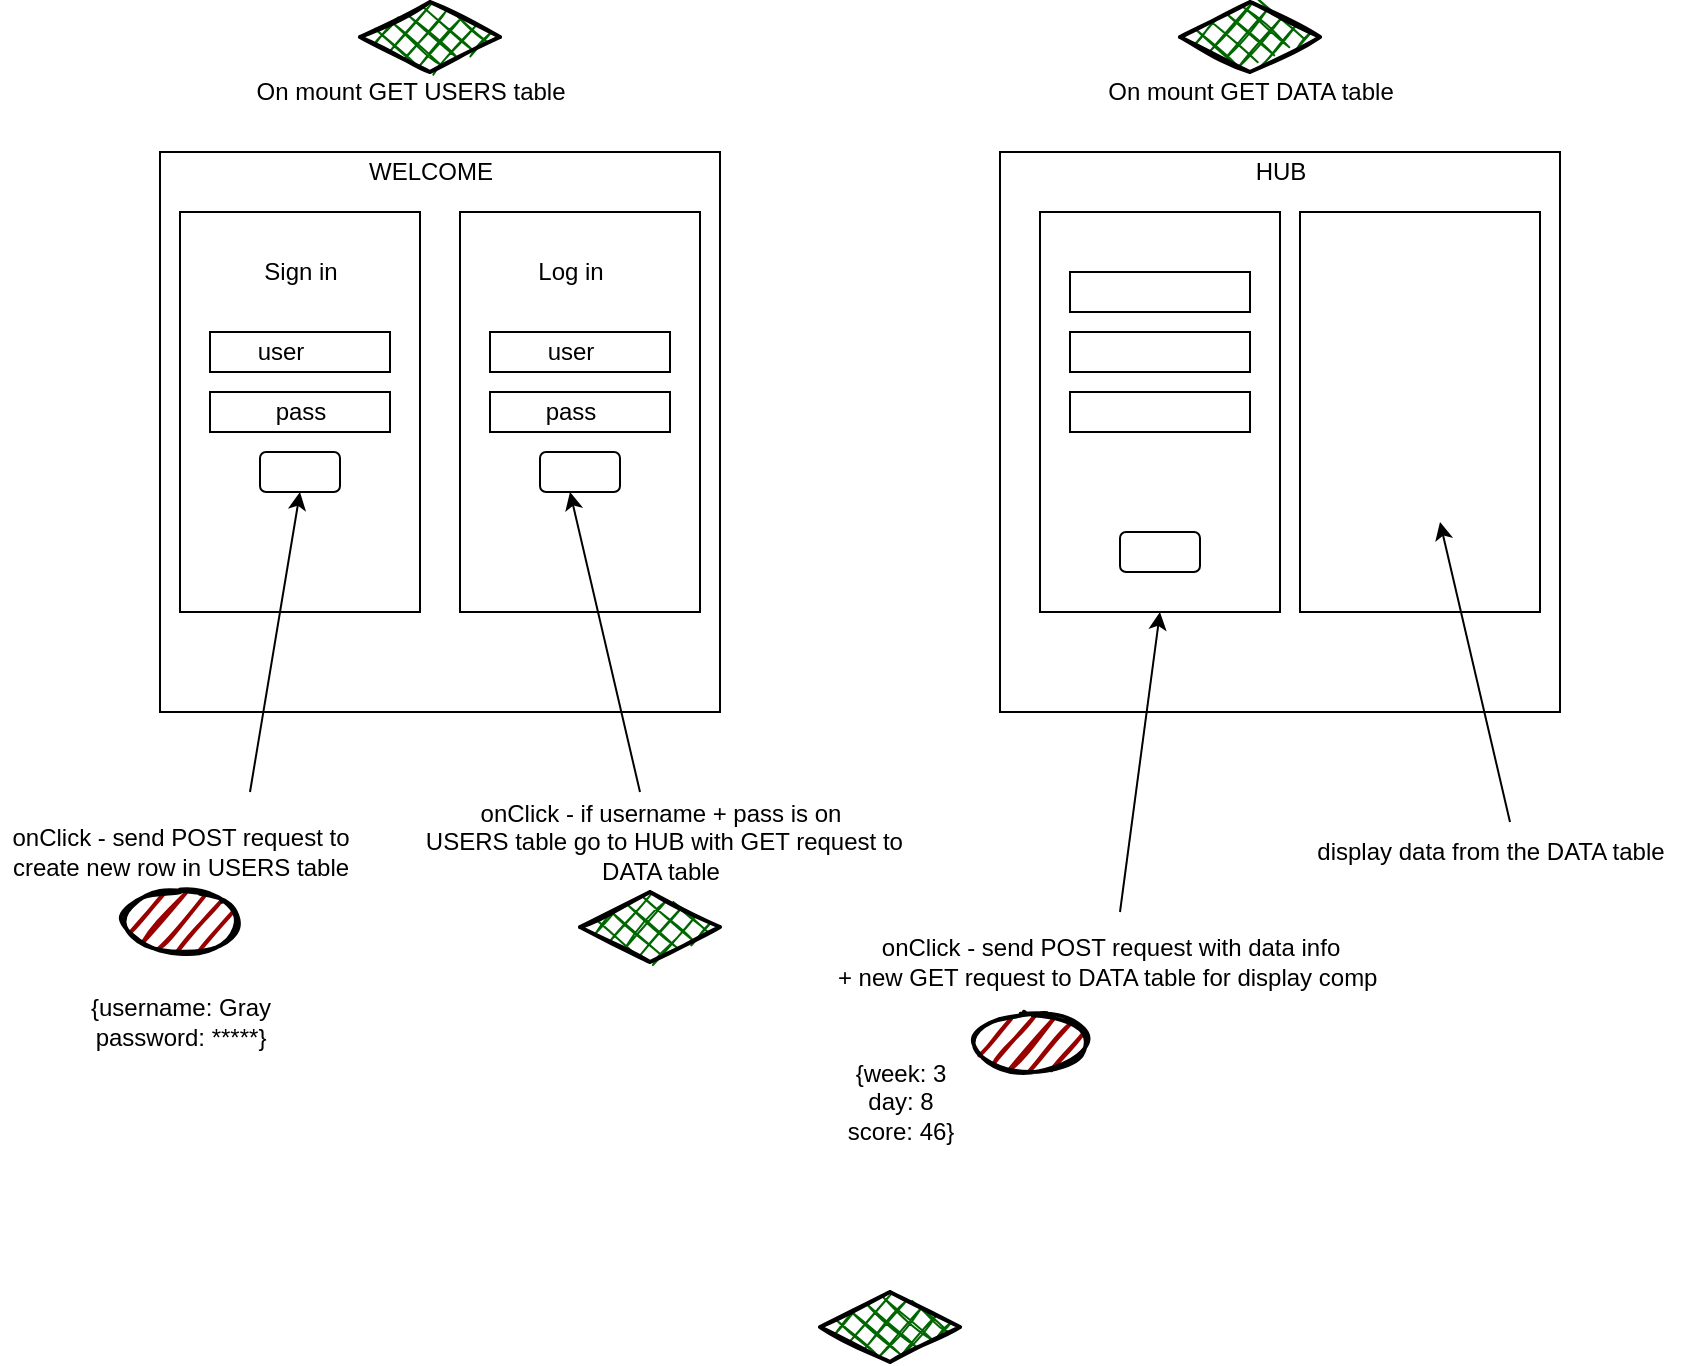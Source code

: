 <mxfile>
    <diagram id="ifP8wP84b5TffOVJXFP8" name="Page-1">
        <mxGraphModel dx="1941" dy="491" grid="1" gridSize="10" guides="1" tooltips="1" connect="1" arrows="1" fold="1" page="1" pageScale="1" pageWidth="827" pageHeight="1169" math="0" shadow="0">
            <root>
                <mxCell id="0"/>
                <mxCell id="1" parent="0"/>
                <mxCell id="7" value="" style="whiteSpace=wrap;html=1;aspect=fixed;" vertex="1" parent="1">
                    <mxGeometry x="60" y="110" width="280" height="280" as="geometry"/>
                </mxCell>
                <mxCell id="8" value="" style="whiteSpace=wrap;html=1;aspect=fixed;" vertex="1" parent="1">
                    <mxGeometry x="480" y="110" width="280" height="280" as="geometry"/>
                </mxCell>
                <mxCell id="9" value="" style="rounded=0;whiteSpace=wrap;html=1;" vertex="1" parent="1">
                    <mxGeometry x="70" y="140" width="120" height="200" as="geometry"/>
                </mxCell>
                <mxCell id="10" value="" style="rounded=0;whiteSpace=wrap;html=1;" vertex="1" parent="1">
                    <mxGeometry x="210" y="140" width="120" height="200" as="geometry"/>
                </mxCell>
                <mxCell id="11" value="" style="rounded=0;whiteSpace=wrap;html=1;" vertex="1" parent="1">
                    <mxGeometry x="500" y="140" width="120" height="200" as="geometry"/>
                </mxCell>
                <mxCell id="12" value="" style="rounded=0;whiteSpace=wrap;html=1;" vertex="1" parent="1">
                    <mxGeometry x="630" y="140" width="120" height="200" as="geometry"/>
                </mxCell>
                <mxCell id="13" value="On mount GET USERS table" style="text;html=1;align=center;verticalAlign=middle;resizable=0;points=[];autosize=1;strokeColor=none;fillColor=none;" vertex="1" parent="1">
                    <mxGeometry x="100" y="70" width="170" height="20" as="geometry"/>
                </mxCell>
                <mxCell id="14" value="On mount GET DATA table" style="text;html=1;align=center;verticalAlign=middle;resizable=0;points=[];autosize=1;strokeColor=none;fillColor=none;" vertex="1" parent="1">
                    <mxGeometry x="525" y="70" width="160" height="20" as="geometry"/>
                </mxCell>
                <mxCell id="15" value="WELCOME" style="text;html=1;align=center;verticalAlign=middle;resizable=0;points=[];autosize=1;strokeColor=none;fillColor=none;" vertex="1" parent="1">
                    <mxGeometry x="155" y="110" width="80" height="20" as="geometry"/>
                </mxCell>
                <mxCell id="16" value="HUB" style="text;html=1;align=center;verticalAlign=middle;resizable=0;points=[];autosize=1;strokeColor=none;fillColor=none;" vertex="1" parent="1">
                    <mxGeometry x="600" y="110" width="40" height="20" as="geometry"/>
                </mxCell>
                <mxCell id="17" value="" style="rounded=0;whiteSpace=wrap;html=1;" vertex="1" parent="1">
                    <mxGeometry x="85" y="200" width="90" height="20" as="geometry"/>
                </mxCell>
                <mxCell id="18" value="" style="rounded=0;whiteSpace=wrap;html=1;" vertex="1" parent="1">
                    <mxGeometry x="85" y="230" width="90" height="20" as="geometry"/>
                </mxCell>
                <mxCell id="19" value="" style="rounded=0;whiteSpace=wrap;html=1;" vertex="1" parent="1">
                    <mxGeometry x="225" y="200" width="90" height="20" as="geometry"/>
                </mxCell>
                <mxCell id="20" value="" style="rounded=0;whiteSpace=wrap;html=1;" vertex="1" parent="1">
                    <mxGeometry x="225" y="230" width="90" height="20" as="geometry"/>
                </mxCell>
                <mxCell id="21" value="Sign in" style="text;html=1;align=center;verticalAlign=middle;resizable=0;points=[];autosize=1;strokeColor=none;fillColor=none;" vertex="1" parent="1">
                    <mxGeometry x="105" y="160" width="50" height="20" as="geometry"/>
                </mxCell>
                <mxCell id="22" value="Log in" style="text;html=1;align=center;verticalAlign=middle;resizable=0;points=[];autosize=1;strokeColor=none;fillColor=none;" vertex="1" parent="1">
                    <mxGeometry x="240" y="160" width="50" height="20" as="geometry"/>
                </mxCell>
                <mxCell id="23" value="" style="rounded=1;whiteSpace=wrap;html=1;" vertex="1" parent="1">
                    <mxGeometry x="110" y="260" width="40" height="20" as="geometry"/>
                </mxCell>
                <mxCell id="24" value="" style="rounded=1;whiteSpace=wrap;html=1;" vertex="1" parent="1">
                    <mxGeometry x="250" y="260" width="40" height="20" as="geometry"/>
                </mxCell>
                <mxCell id="25" value="" style="endArrow=classic;html=1;entryX=0.5;entryY=1;entryDx=0;entryDy=0;" edge="1" parent="1" target="23">
                    <mxGeometry width="50" height="50" relative="1" as="geometry">
                        <mxPoint x="105" y="430" as="sourcePoint"/>
                        <mxPoint x="155" y="380" as="targetPoint"/>
                    </mxGeometry>
                </mxCell>
                <mxCell id="26" value="onClick - send POST request to&lt;br&gt;create new row in USERS table" style="text;html=1;align=center;verticalAlign=middle;resizable=0;points=[];autosize=1;strokeColor=none;fillColor=none;" vertex="1" parent="1">
                    <mxGeometry x="-20" y="445" width="180" height="30" as="geometry"/>
                </mxCell>
                <mxCell id="27" value="onClick - if username + pass is on&lt;br&gt;&amp;nbsp;USERS table go to HUB with GET request to&lt;br&gt;DATA table" style="text;html=1;align=center;verticalAlign=middle;resizable=0;points=[];autosize=1;strokeColor=none;fillColor=none;" vertex="1" parent="1">
                    <mxGeometry x="180" y="430" width="260" height="50" as="geometry"/>
                </mxCell>
                <mxCell id="28" value="" style="endArrow=classic;html=1;entryX=0.5;entryY=1;entryDx=0;entryDy=0;" edge="1" parent="1">
                    <mxGeometry width="50" height="50" relative="1" as="geometry">
                        <mxPoint x="300" y="430" as="sourcePoint"/>
                        <mxPoint x="265" y="280" as="targetPoint"/>
                    </mxGeometry>
                </mxCell>
                <mxCell id="29" value="user" style="text;html=1;align=center;verticalAlign=middle;resizable=0;points=[];autosize=1;strokeColor=none;fillColor=none;" vertex="1" parent="1">
                    <mxGeometry x="245" y="200" width="40" height="20" as="geometry"/>
                </mxCell>
                <mxCell id="30" value="user" style="text;html=1;align=center;verticalAlign=middle;resizable=0;points=[];autosize=1;strokeColor=none;fillColor=none;" vertex="1" parent="1">
                    <mxGeometry x="100" y="200" width="40" height="20" as="geometry"/>
                </mxCell>
                <mxCell id="31" value="pass" style="text;html=1;align=center;verticalAlign=middle;resizable=0;points=[];autosize=1;strokeColor=none;fillColor=none;" vertex="1" parent="1">
                    <mxGeometry x="245" y="230" width="40" height="20" as="geometry"/>
                </mxCell>
                <mxCell id="32" value="pass" style="text;html=1;align=center;verticalAlign=middle;resizable=0;points=[];autosize=1;strokeColor=none;fillColor=none;" vertex="1" parent="1">
                    <mxGeometry x="110" y="230" width="40" height="20" as="geometry"/>
                </mxCell>
                <mxCell id="33" value="" style="endArrow=classic;html=1;entryX=0.5;entryY=1;entryDx=0;entryDy=0;" edge="1" parent="1">
                    <mxGeometry width="50" height="50" relative="1" as="geometry">
                        <mxPoint x="540" y="490" as="sourcePoint"/>
                        <mxPoint x="560" y="340" as="targetPoint"/>
                    </mxGeometry>
                </mxCell>
                <mxCell id="34" value="" style="rounded=1;whiteSpace=wrap;html=1;" vertex="1" parent="1">
                    <mxGeometry x="540" y="300" width="40" height="20" as="geometry"/>
                </mxCell>
                <mxCell id="35" value="" style="rounded=0;whiteSpace=wrap;html=1;" vertex="1" parent="1">
                    <mxGeometry x="515" y="170" width="90" height="20" as="geometry"/>
                </mxCell>
                <mxCell id="36" value="" style="rounded=0;whiteSpace=wrap;html=1;" vertex="1" parent="1">
                    <mxGeometry x="515" y="200" width="90" height="20" as="geometry"/>
                </mxCell>
                <mxCell id="37" value="" style="rounded=0;whiteSpace=wrap;html=1;" vertex="1" parent="1">
                    <mxGeometry x="515" y="230" width="90" height="20" as="geometry"/>
                </mxCell>
                <mxCell id="38" value="onClick - send POST request with data info&lt;br&gt;+ new GET request to DATA table for display comp&amp;nbsp;" style="text;html=1;align=center;verticalAlign=middle;resizable=0;points=[];autosize=1;strokeColor=none;fillColor=none;" vertex="1" parent="1">
                    <mxGeometry x="390" y="500" width="290" height="30" as="geometry"/>
                </mxCell>
                <mxCell id="39" value="" style="endArrow=classic;html=1;entryX=0.5;entryY=1;entryDx=0;entryDy=0;" edge="1" parent="1">
                    <mxGeometry width="50" height="50" relative="1" as="geometry">
                        <mxPoint x="735" y="445" as="sourcePoint"/>
                        <mxPoint x="700" y="295" as="targetPoint"/>
                    </mxGeometry>
                </mxCell>
                <mxCell id="40" value="display data from the DATA table" style="text;html=1;align=center;verticalAlign=middle;resizable=0;points=[];autosize=1;strokeColor=none;fillColor=none;" vertex="1" parent="1">
                    <mxGeometry x="630" y="450" width="190" height="20" as="geometry"/>
                </mxCell>
                <mxCell id="41" value="" style="ellipse;whiteSpace=wrap;html=1;strokeWidth=2;fillWeight=2;hachureGap=8;fillColor=#990000;fillStyle=dots;sketch=1;" vertex="1" parent="1">
                    <mxGeometry x="40" y="480" width="60" height="30" as="geometry"/>
                </mxCell>
                <mxCell id="42" value="" style="ellipse;whiteSpace=wrap;html=1;strokeWidth=2;fillWeight=2;hachureGap=8;fillColor=#990000;fillStyle=dots;sketch=1;" vertex="1" parent="1">
                    <mxGeometry x="465" y="540" width="60" height="30" as="geometry"/>
                </mxCell>
                <mxCell id="43" value="" style="rhombus;whiteSpace=wrap;html=1;strokeWidth=2;fillWeight=-1;hachureGap=8;fillStyle=cross-hatch;fillColor=#006600;sketch=1;" vertex="1" parent="1">
                    <mxGeometry x="160" y="35" width="70" height="35" as="geometry"/>
                </mxCell>
                <mxCell id="44" value="" style="rhombus;whiteSpace=wrap;html=1;strokeWidth=2;fillWeight=-1;hachureGap=8;fillStyle=cross-hatch;fillColor=#006600;sketch=1;" vertex="1" parent="1">
                    <mxGeometry x="570" y="35" width="70" height="35" as="geometry"/>
                </mxCell>
                <mxCell id="45" value="" style="rhombus;whiteSpace=wrap;html=1;strokeWidth=2;fillWeight=-1;hachureGap=8;fillStyle=cross-hatch;fillColor=#006600;sketch=1;" vertex="1" parent="1">
                    <mxGeometry x="270" y="480" width="70" height="35" as="geometry"/>
                </mxCell>
                <mxCell id="46" value="" style="rhombus;whiteSpace=wrap;html=1;strokeWidth=2;fillWeight=-1;hachureGap=8;fillStyle=cross-hatch;fillColor=#006600;sketch=1;" vertex="1" parent="1">
                    <mxGeometry x="390" y="680" width="70" height="35" as="geometry"/>
                </mxCell>
                <mxCell id="48" value="{username: Gray&lt;br&gt;password: *****}" style="text;html=1;align=center;verticalAlign=middle;resizable=0;points=[];autosize=1;strokeColor=none;fillColor=none;" vertex="1" parent="1">
                    <mxGeometry x="15" y="530" width="110" height="30" as="geometry"/>
                </mxCell>
                <mxCell id="49" value="{week: 3&lt;br&gt;day: 8&lt;br&gt;score: 46}" style="text;html=1;align=center;verticalAlign=middle;resizable=0;points=[];autosize=1;strokeColor=none;fillColor=none;" vertex="1" parent="1">
                    <mxGeometry x="395" y="560" width="70" height="50" as="geometry"/>
                </mxCell>
            </root>
        </mxGraphModel>
    </diagram>
</mxfile>